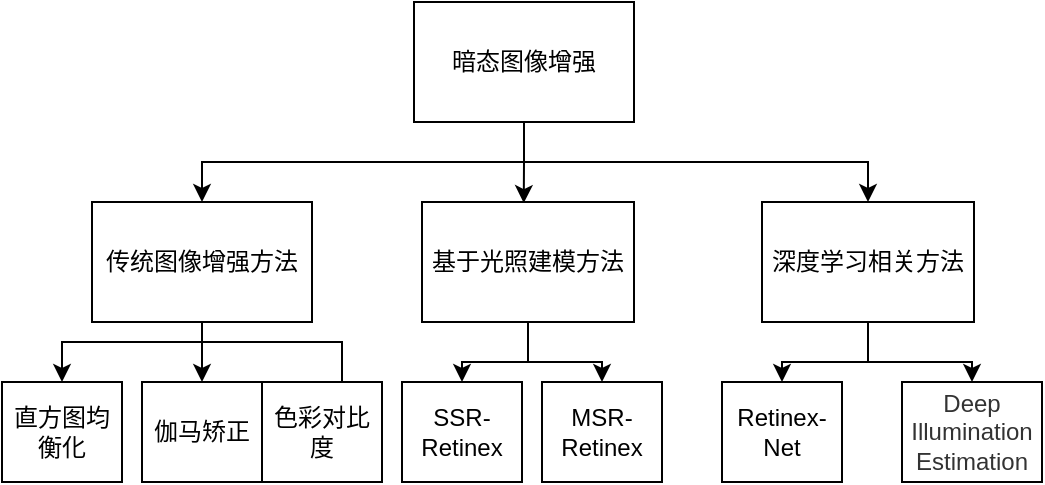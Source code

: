 <mxfile version="20.6.2" type="github">
  <diagram id="st12VOR5KobG0JaCpjlv" name="第 1 页">
    <mxGraphModel dx="499" dy="299" grid="1" gridSize="10" guides="1" tooltips="1" connect="1" arrows="1" fold="1" page="1" pageScale="1" pageWidth="827" pageHeight="1169" math="0" shadow="0">
      <root>
        <mxCell id="0" />
        <mxCell id="1" parent="0" />
        <mxCell id="i3SALakO06gzPMtryLr6-6" style="edgeStyle=orthogonalEdgeStyle;rounded=0;orthogonalLoop=1;jettySize=auto;html=1;" edge="1" parent="1" source="i3SALakO06gzPMtryLr6-2" target="i3SALakO06gzPMtryLr6-3">
          <mxGeometry relative="1" as="geometry">
            <Array as="points">
              <mxPoint x="351" y="320" />
              <mxPoint x="190" y="320" />
            </Array>
          </mxGeometry>
        </mxCell>
        <mxCell id="i3SALakO06gzPMtryLr6-7" style="edgeStyle=orthogonalEdgeStyle;rounded=0;orthogonalLoop=1;jettySize=auto;html=1;exitX=0.5;exitY=1;exitDx=0;exitDy=0;entryX=0.48;entryY=0.009;entryDx=0;entryDy=0;entryPerimeter=0;" edge="1" parent="1" source="i3SALakO06gzPMtryLr6-2" target="i3SALakO06gzPMtryLr6-4">
          <mxGeometry relative="1" as="geometry" />
        </mxCell>
        <mxCell id="i3SALakO06gzPMtryLr6-8" style="edgeStyle=orthogonalEdgeStyle;rounded=0;orthogonalLoop=1;jettySize=auto;html=1;exitX=0.5;exitY=1;exitDx=0;exitDy=0;entryX=0.5;entryY=0;entryDx=0;entryDy=0;" edge="1" parent="1" source="i3SALakO06gzPMtryLr6-2" target="i3SALakO06gzPMtryLr6-5">
          <mxGeometry relative="1" as="geometry">
            <Array as="points">
              <mxPoint x="351" y="320" />
              <mxPoint x="523" y="320" />
            </Array>
          </mxGeometry>
        </mxCell>
        <mxCell id="i3SALakO06gzPMtryLr6-2" value="暗态图像增强" style="rounded=0;whiteSpace=wrap;html=1;" vertex="1" parent="1">
          <mxGeometry x="296" y="240" width="110" height="60" as="geometry" />
        </mxCell>
        <mxCell id="i3SALakO06gzPMtryLr6-12" style="edgeStyle=orthogonalEdgeStyle;rounded=0;orthogonalLoop=1;jettySize=auto;html=1;entryX=0.5;entryY=0;entryDx=0;entryDy=0;" edge="1" parent="1" source="i3SALakO06gzPMtryLr6-3" target="i3SALakO06gzPMtryLr6-10">
          <mxGeometry relative="1" as="geometry" />
        </mxCell>
        <mxCell id="i3SALakO06gzPMtryLr6-13" style="edgeStyle=orthogonalEdgeStyle;rounded=0;orthogonalLoop=1;jettySize=auto;html=1;entryX=0.5;entryY=0;entryDx=0;entryDy=0;startArrow=block;startFill=1;" edge="1" parent="1" target="i3SALakO06gzPMtryLr6-9">
          <mxGeometry relative="1" as="geometry">
            <mxPoint x="260" y="430" as="sourcePoint" />
            <Array as="points">
              <mxPoint x="260" y="431" />
              <mxPoint x="260" y="410" />
              <mxPoint x="120" y="410" />
            </Array>
          </mxGeometry>
        </mxCell>
        <mxCell id="i3SALakO06gzPMtryLr6-3" value="传统图像增强方法" style="rounded=0;whiteSpace=wrap;html=1;" vertex="1" parent="1">
          <mxGeometry x="135" y="340" width="110" height="60" as="geometry" />
        </mxCell>
        <mxCell id="i3SALakO06gzPMtryLr6-16" style="edgeStyle=orthogonalEdgeStyle;rounded=0;orthogonalLoop=1;jettySize=auto;html=1;entryX=0.5;entryY=0;entryDx=0;entryDy=0;startArrow=none;startFill=0;" edge="1" parent="1" source="i3SALakO06gzPMtryLr6-4" target="i3SALakO06gzPMtryLr6-14">
          <mxGeometry relative="1" as="geometry" />
        </mxCell>
        <mxCell id="i3SALakO06gzPMtryLr6-18" style="edgeStyle=orthogonalEdgeStyle;rounded=0;orthogonalLoop=1;jettySize=auto;html=1;exitX=0.5;exitY=1;exitDx=0;exitDy=0;entryX=0.5;entryY=0;entryDx=0;entryDy=0;startArrow=none;startFill=0;" edge="1" parent="1" source="i3SALakO06gzPMtryLr6-4" target="i3SALakO06gzPMtryLr6-17">
          <mxGeometry relative="1" as="geometry" />
        </mxCell>
        <mxCell id="i3SALakO06gzPMtryLr6-4" value="基于光照建模方法" style="rounded=0;whiteSpace=wrap;html=1;" vertex="1" parent="1">
          <mxGeometry x="300" y="340" width="106" height="60" as="geometry" />
        </mxCell>
        <mxCell id="i3SALakO06gzPMtryLr6-20" style="edgeStyle=orthogonalEdgeStyle;rounded=0;orthogonalLoop=1;jettySize=auto;html=1;exitX=0.5;exitY=1;exitDx=0;exitDy=0;entryX=0.5;entryY=0;entryDx=0;entryDy=0;startArrow=none;startFill=0;" edge="1" parent="1" source="i3SALakO06gzPMtryLr6-5" target="i3SALakO06gzPMtryLr6-19">
          <mxGeometry relative="1" as="geometry" />
        </mxCell>
        <mxCell id="i3SALakO06gzPMtryLr6-22" style="edgeStyle=orthogonalEdgeStyle;rounded=0;orthogonalLoop=1;jettySize=auto;html=1;exitX=0.5;exitY=1;exitDx=0;exitDy=0;entryX=0.5;entryY=0;entryDx=0;entryDy=0;startArrow=none;startFill=0;" edge="1" parent="1" source="i3SALakO06gzPMtryLr6-5" target="i3SALakO06gzPMtryLr6-21">
          <mxGeometry relative="1" as="geometry" />
        </mxCell>
        <mxCell id="i3SALakO06gzPMtryLr6-5" value="深度学习相关方法" style="rounded=0;whiteSpace=wrap;html=1;" vertex="1" parent="1">
          <mxGeometry x="470" y="340" width="106" height="60" as="geometry" />
        </mxCell>
        <mxCell id="i3SALakO06gzPMtryLr6-9" value="直方图均衡化" style="rounded=0;whiteSpace=wrap;html=1;" vertex="1" parent="1">
          <mxGeometry x="90" y="430" width="60" height="50" as="geometry" />
        </mxCell>
        <mxCell id="i3SALakO06gzPMtryLr6-10" value="伽马矫正" style="rounded=0;whiteSpace=wrap;html=1;" vertex="1" parent="1">
          <mxGeometry x="160" y="430" width="60" height="50" as="geometry" />
        </mxCell>
        <mxCell id="i3SALakO06gzPMtryLr6-11" value="色彩对比度" style="rounded=0;whiteSpace=wrap;html=1;" vertex="1" parent="1">
          <mxGeometry x="220" y="430" width="60" height="50" as="geometry" />
        </mxCell>
        <mxCell id="i3SALakO06gzPMtryLr6-14" value="SSR-Retinex" style="rounded=0;whiteSpace=wrap;html=1;" vertex="1" parent="1">
          <mxGeometry x="290" y="430" width="60" height="50" as="geometry" />
        </mxCell>
        <mxCell id="i3SALakO06gzPMtryLr6-17" value="MSR-Retinex" style="rounded=0;whiteSpace=wrap;html=1;" vertex="1" parent="1">
          <mxGeometry x="360" y="430" width="60" height="50" as="geometry" />
        </mxCell>
        <mxCell id="i3SALakO06gzPMtryLr6-19" value="Retinex-Net" style="rounded=0;whiteSpace=wrap;html=1;" vertex="1" parent="1">
          <mxGeometry x="450" y="430" width="60" height="50" as="geometry" />
        </mxCell>
        <mxCell id="i3SALakO06gzPMtryLr6-21" value="&lt;span style=&quot;color: rgb(51, 51, 51); font-family: sans-serif; text-align: justify; background-color: rgb(255, 255, 255);&quot;&gt;&lt;font style=&quot;font-size: 12px;&quot;&gt;Deep Illumination Estimation&lt;/font&gt;&lt;/span&gt;" style="rounded=0;whiteSpace=wrap;html=1;" vertex="1" parent="1">
          <mxGeometry x="540" y="430" width="70" height="50" as="geometry" />
        </mxCell>
      </root>
    </mxGraphModel>
  </diagram>
</mxfile>
